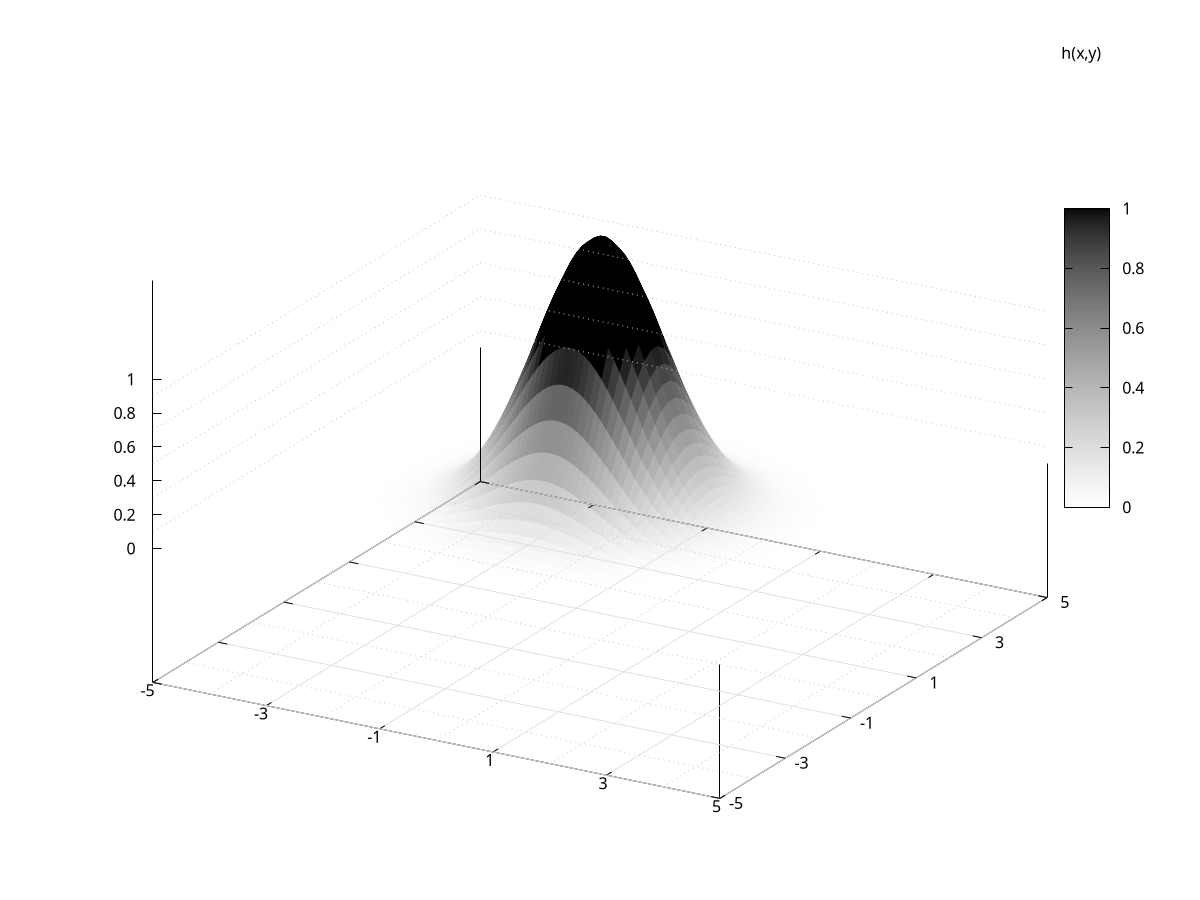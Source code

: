 ##=============================================================================
## [Filename]       example.gp
## [Project]        hits_uvc
## [Author]         Ciro Bermudez - cirofabian.bermudezmarquez@ba.infn.it
## [Language]       GNU Makefile
## [Created]        2025/04/02
## [Modified]       -
## [Description]    Makefile tor testing hits_uvc
## [Notes]          -
## [Status]         stable
## [Revisions]      -
##=============================================================================


filename = "output"
file = filename . ".txt"

print "PDF Mode Selected"
reset
unit = 2.5
set terminal pdfcairo size unit*5in, unit*3in font "CMU Serif, 10" fontscale 0.5*unit
set output filename . ".pdf"

xleft = -5; xright = 5; xstep = 1
ydown = -5; yup = 5; ystep = 1
zdown = 0; zup = 1; zstep = 0.1

set xrange [xleft:xright]
set yrange [ydown:yup]
set trange [zdown:zup]

set xtics xleft, xstep*2, xright
set ytics ydown, ystep*2, yup
set ztics zdown, zstep*2, zup


grid_major = 100
grid_minor = 101
set style line grid_major dashtype 1 linecolor rgb "#E0E0E0"
set style line grid_minor dashtype 3 linecolor rgb "#C7C7C7"

set grid front
set mxtics 2; set mytics 2; set mztics 2;
set grid mxtics mytics mztics linestyle grid_major, lines grid_minor
set tics scale 1,1e-3


#set sample 1000
set isosamples 50,50
#set dummy x

# x = variable, u = mean, s = standard deviation
f(x,u,s) = ( 1.0 / sqrt(2 * pi * s**2) ) * exp( ( - (x - u)**2 ) / ( 2 * s**2 ) )

g(y,u,s) = ( 1.0 / sqrt(2 * pi * s**2) ) * exp( ( - (y - u)**2 ) / ( 2 * s**2 ) )

h(x,y) = 10*f(x,0,1) * g(y,0,1)


set size square
set palette gray negative
set cbrange [0:1]

#set view map

splot h(x,y) with pm3d

